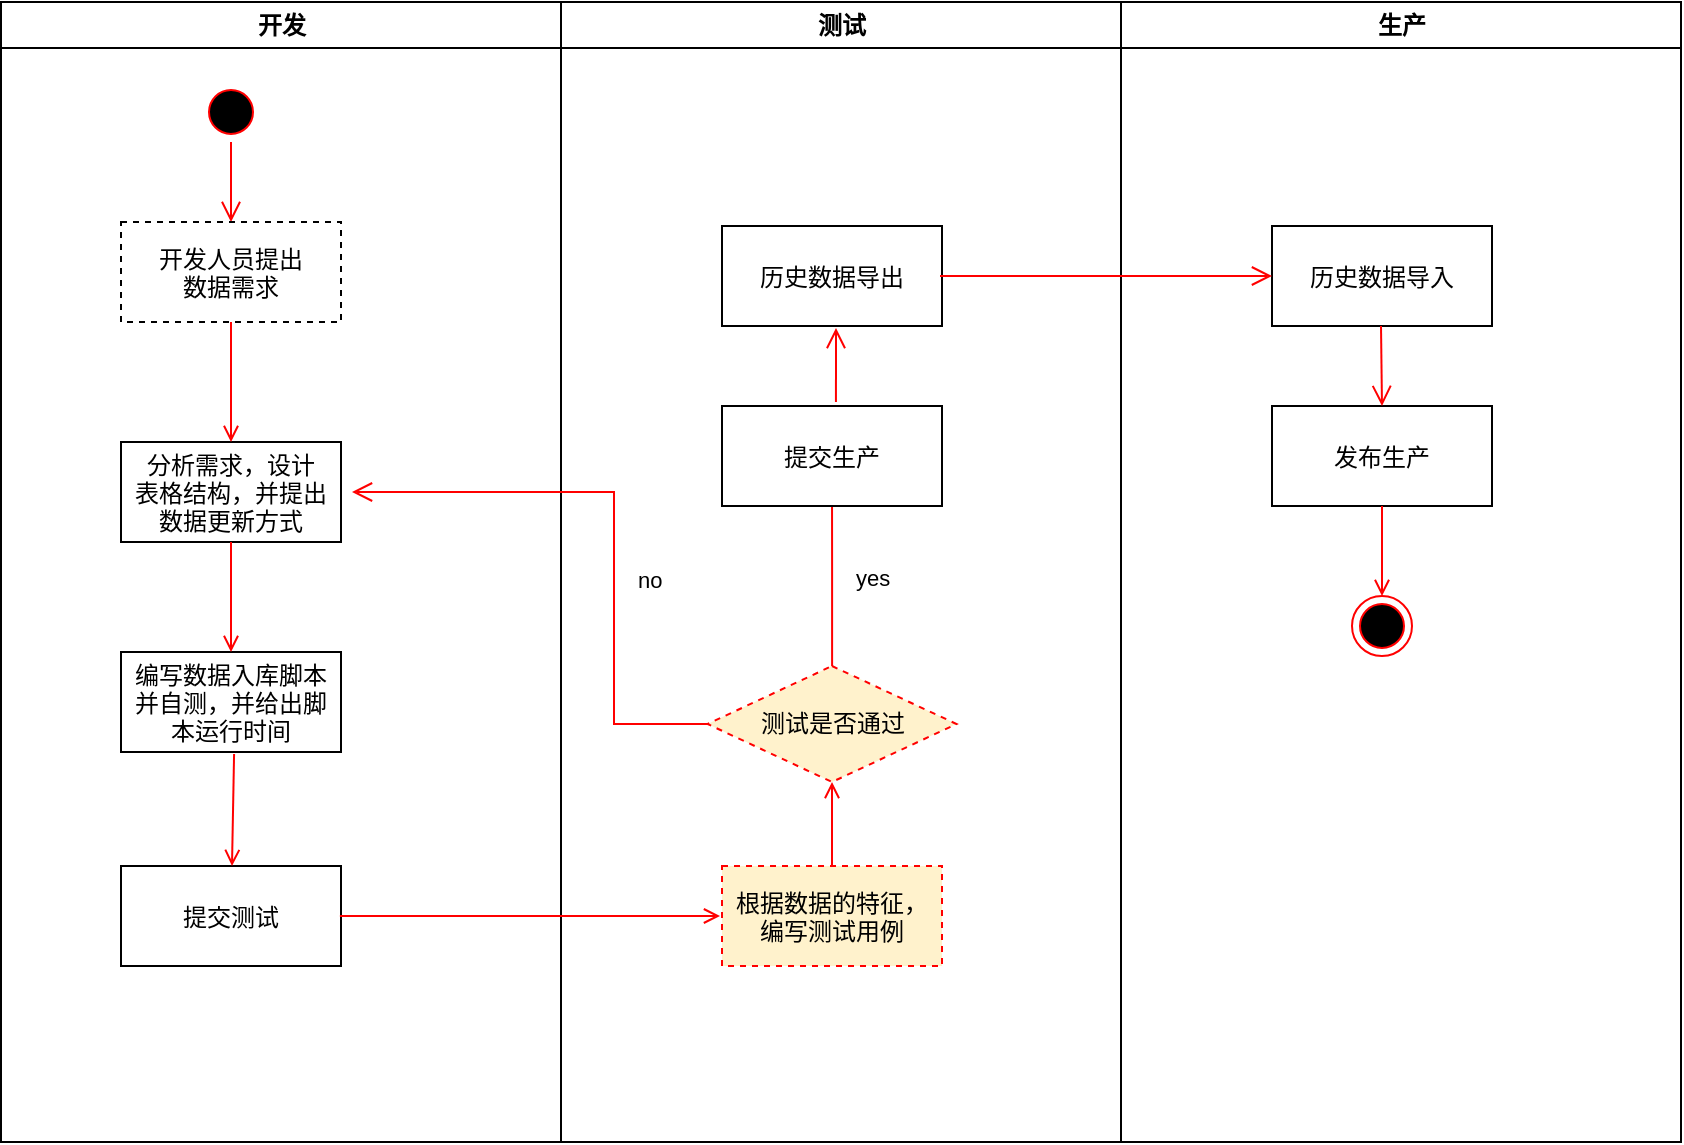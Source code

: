<mxfile version="20.3.0" type="github">
  <diagram name="Page-1" id="e7e014a7-5840-1c2e-5031-d8a46d1fe8dd">
    <mxGraphModel dx="1095" dy="705" grid="1" gridSize="10" guides="1" tooltips="1" connect="1" arrows="1" fold="1" page="1" pageScale="1" pageWidth="1169" pageHeight="826" background="none" math="0" shadow="0">
      <root>
        <mxCell id="0" />
        <mxCell id="1" parent="0" />
        <mxCell id="2" value="开发" style="swimlane;whiteSpace=wrap" parent="1" vertex="1">
          <mxGeometry x="164.5" y="128" width="280" height="570" as="geometry">
            <mxRectangle x="164.5" y="128" width="60" height="30" as="alternateBounds" />
          </mxGeometry>
        </mxCell>
        <mxCell id="5" value="" style="ellipse;shape=startState;fillColor=#000000;strokeColor=#ff0000;" parent="2" vertex="1">
          <mxGeometry x="100" y="40" width="30" height="30" as="geometry" />
        </mxCell>
        <mxCell id="6" value="" style="edgeStyle=elbowEdgeStyle;elbow=horizontal;verticalAlign=bottom;endArrow=open;endSize=8;strokeColor=#FF0000;endFill=1;rounded=0" parent="2" source="5" target="7" edge="1">
          <mxGeometry x="100" y="40" as="geometry">
            <mxPoint x="115" y="110" as="targetPoint" />
          </mxGeometry>
        </mxCell>
        <mxCell id="7" value="开发人员提出&#xa;数据需求" style="dashed=1;" parent="2" vertex="1">
          <mxGeometry x="60" y="110" width="110" height="50" as="geometry" />
        </mxCell>
        <mxCell id="8" value="分析需求，设计&#xa;表格结构，并提出&#xa;数据更新方式" style="" parent="2" vertex="1">
          <mxGeometry x="60" y="220" width="110" height="50" as="geometry" />
        </mxCell>
        <mxCell id="9" value="" style="endArrow=open;strokeColor=#FF0000;endFill=1;rounded=0" parent="2" source="7" target="8" edge="1">
          <mxGeometry relative="1" as="geometry" />
        </mxCell>
        <mxCell id="10" value="编写数据入库脚本&#xa;并自测，并给出脚&#xa;本运行时间" style="" parent="2" vertex="1">
          <mxGeometry x="60" y="325" width="110" height="50" as="geometry" />
        </mxCell>
        <mxCell id="11" value="" style="endArrow=open;strokeColor=#FF0000;endFill=1;rounded=0" parent="2" source="8" target="10" edge="1">
          <mxGeometry relative="1" as="geometry" />
        </mxCell>
        <mxCell id="EKIquctGgQh5tv-zM_nZ-42" value="提交测试" style="" vertex="1" parent="2">
          <mxGeometry x="60" y="432" width="110" height="50" as="geometry" />
        </mxCell>
        <mxCell id="EKIquctGgQh5tv-zM_nZ-44" value="" style="endArrow=open;strokeColor=#FF0000;endFill=1;rounded=0;exitX=0.514;exitY=1.02;exitDx=0;exitDy=0;exitPerimeter=0;" edge="1" parent="2" source="10">
          <mxGeometry relative="1" as="geometry">
            <mxPoint x="115.5" y="382" as="sourcePoint" />
            <mxPoint x="115.5" y="432" as="targetPoint" />
          </mxGeometry>
        </mxCell>
        <mxCell id="3" value="测试" style="swimlane;whiteSpace=wrap" parent="1" vertex="1">
          <mxGeometry x="444.5" y="128" width="280" height="570" as="geometry" />
        </mxCell>
        <mxCell id="EKIquctGgQh5tv-zM_nZ-45" value="根据数据的特征，&#xa;编写测试用例" style="dashed=1;strokeColor=#FF0000;fillColor=#fff2cc;" vertex="1" parent="3">
          <mxGeometry x="80.5" y="432" width="110" height="50" as="geometry" />
        </mxCell>
        <mxCell id="EKIquctGgQh5tv-zM_nZ-47" value="测试是否通过" style="rhombus;whiteSpace=wrap;html=1;fillColor=#fff2cc;strokeColor=#FF0000;dashed=1;" vertex="1" parent="3">
          <mxGeometry x="73.25" y="332" width="124.5" height="58" as="geometry" />
        </mxCell>
        <mxCell id="EKIquctGgQh5tv-zM_nZ-49" value="yes" style="edgeStyle=orthogonalEdgeStyle;html=1;align=left;verticalAlign=top;endArrow=open;endSize=8;strokeColor=#ff0000;rounded=0;" edge="1" source="EKIquctGgQh5tv-zM_nZ-47" parent="3">
          <mxGeometry x="0.143" y="-10" relative="1" as="geometry">
            <mxPoint x="135.5" y="232" as="targetPoint" />
            <mxPoint as="offset" />
          </mxGeometry>
        </mxCell>
        <mxCell id="EKIquctGgQh5tv-zM_nZ-52" value="" style="endArrow=open;strokeColor=#FF0000;endFill=1;rounded=0;" edge="1" parent="3" target="EKIquctGgQh5tv-zM_nZ-47">
          <mxGeometry relative="1" as="geometry">
            <mxPoint x="135.5" y="432" as="sourcePoint" />
            <mxPoint x="-154.5" y="442" as="targetPoint" />
          </mxGeometry>
        </mxCell>
        <mxCell id="EKIquctGgQh5tv-zM_nZ-53" value="提交生产" style="" vertex="1" parent="3">
          <mxGeometry x="80.5" y="202" width="110" height="50" as="geometry" />
        </mxCell>
        <mxCell id="EKIquctGgQh5tv-zM_nZ-55" value="历史数据导出" style="" vertex="1" parent="3">
          <mxGeometry x="80.5" y="112" width="110" height="50" as="geometry" />
        </mxCell>
        <mxCell id="EKIquctGgQh5tv-zM_nZ-56" value="" style="edgeStyle=elbowEdgeStyle;elbow=horizontal;verticalAlign=bottom;endArrow=open;endSize=8;strokeColor=#FF0000;endFill=1;rounded=0;exitX=0.518;exitY=-0.04;exitDx=0;exitDy=0;exitPerimeter=0;entryX=0.518;entryY=1.02;entryDx=0;entryDy=0;entryPerimeter=0;" edge="1" parent="3" source="EKIquctGgQh5tv-zM_nZ-53" target="EKIquctGgQh5tv-zM_nZ-55">
          <mxGeometry x="-334.5" y="-78" as="geometry">
            <mxPoint x="-154.5" y="120" as="targetPoint" />
            <mxPoint x="-155" y="80" as="sourcePoint" />
          </mxGeometry>
        </mxCell>
        <mxCell id="4" value="生产" style="swimlane;whiteSpace=wrap" parent="1" vertex="1">
          <mxGeometry x="724.5" y="128" width="280" height="570" as="geometry" />
        </mxCell>
        <mxCell id="33" value="发布生产" style="" parent="4" vertex="1">
          <mxGeometry x="75.5" y="202" width="110" height="50" as="geometry" />
        </mxCell>
        <mxCell id="38" value="" style="ellipse;shape=endState;fillColor=#000000;strokeColor=#ff0000" parent="4" vertex="1">
          <mxGeometry x="115.5" y="297" width="30" height="30" as="geometry" />
        </mxCell>
        <mxCell id="39" value="" style="endArrow=open;strokeColor=#FF0000;endFill=1;rounded=0" parent="4" target="38" edge="1">
          <mxGeometry relative="1" as="geometry">
            <mxPoint x="130.5" y="252" as="sourcePoint" />
          </mxGeometry>
        </mxCell>
        <mxCell id="EKIquctGgQh5tv-zM_nZ-54" value="历史数据导入" style="" vertex="1" parent="4">
          <mxGeometry x="75.5" y="112" width="110" height="50" as="geometry" />
        </mxCell>
        <mxCell id="EKIquctGgQh5tv-zM_nZ-57" value="" style="edgeStyle=elbowEdgeStyle;elbow=horizontal;verticalAlign=bottom;endArrow=open;endSize=8;strokeColor=#FF0000;endFill=1;rounded=0" edge="1" parent="4">
          <mxGeometry x="-49.5" y="4" as="geometry">
            <mxPoint x="130.5" y="202" as="targetPoint" />
            <mxPoint x="130" y="162" as="sourcePoint" />
          </mxGeometry>
        </mxCell>
        <mxCell id="EKIquctGgQh5tv-zM_nZ-50" value="" style="endArrow=open;strokeColor=#FF0000;endFill=1;rounded=0;exitX=0.995;exitY=0.5;exitDx=0;exitDy=0;exitPerimeter=0;entryX=-0.009;entryY=0.5;entryDx=0;entryDy=0;entryPerimeter=0;" edge="1" parent="1" source="EKIquctGgQh5tv-zM_nZ-42" target="EKIquctGgQh5tv-zM_nZ-45">
          <mxGeometry relative="1" as="geometry">
            <mxPoint x="340" y="585" as="sourcePoint" />
            <mxPoint x="520" y="585" as="targetPoint" />
          </mxGeometry>
        </mxCell>
        <mxCell id="EKIquctGgQh5tv-zM_nZ-48" value="no" style="edgeStyle=orthogonalEdgeStyle;html=1;align=left;verticalAlign=bottom;endArrow=open;endSize=8;strokeColor=#ff0000;rounded=0;" edge="1" source="EKIquctGgQh5tv-zM_nZ-47" parent="1">
          <mxGeometry x="-0.25" y="-10" relative="1" as="geometry">
            <mxPoint x="340" y="373" as="targetPoint" />
            <Array as="points">
              <mxPoint x="471" y="489" />
              <mxPoint x="471" y="373" />
            </Array>
            <mxPoint as="offset" />
          </mxGeometry>
        </mxCell>
        <mxCell id="EKIquctGgQh5tv-zM_nZ-58" value="" style="edgeStyle=elbowEdgeStyle;elbow=horizontal;verticalAlign=bottom;endArrow=open;endSize=8;strokeColor=#FF0000;endFill=1;rounded=0;exitX=0.991;exitY=0.5;exitDx=0;exitDy=0;exitPerimeter=0;" edge="1" parent="1" source="EKIquctGgQh5tv-zM_nZ-55">
          <mxGeometry x="120" y="60" as="geometry">
            <mxPoint x="800" y="265" as="targetPoint" />
            <mxPoint x="640" y="265" as="sourcePoint" />
            <Array as="points">
              <mxPoint x="770" y="260" />
            </Array>
          </mxGeometry>
        </mxCell>
      </root>
    </mxGraphModel>
  </diagram>
</mxfile>
